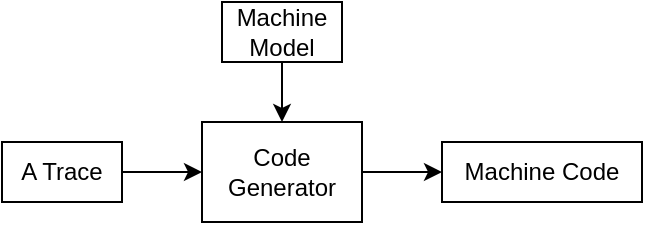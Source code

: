 <mxfile version="12.3.2" type="device" pages="1"><diagram id="i-Lh2Z-D2rvMguG2F3BG" name="Page-1"><mxGraphModel dx="653" dy="403" grid="1" gridSize="10" guides="1" tooltips="1" connect="1" arrows="1" fold="1" page="1" pageScale="1" pageWidth="827" pageHeight="1169" math="0" shadow="0"><root><mxCell id="0"/><mxCell id="1" parent="0"/><mxCell id="kLp2-AR5ygYVFNJgdnG9-4" style="edgeStyle=orthogonalEdgeStyle;rounded=0;orthogonalLoop=1;jettySize=auto;html=1;" edge="1" parent="1" source="kLp2-AR5ygYVFNJgdnG9-1" target="kLp2-AR5ygYVFNJgdnG9-2"><mxGeometry relative="1" as="geometry"/></mxCell><mxCell id="kLp2-AR5ygYVFNJgdnG9-1" value="A Trace" style="rounded=0;whiteSpace=wrap;html=1;" vertex="1" parent="1"><mxGeometry x="80" y="80" width="60" height="30" as="geometry"/></mxCell><mxCell id="kLp2-AR5ygYVFNJgdnG9-7" style="edgeStyle=orthogonalEdgeStyle;rounded=0;orthogonalLoop=1;jettySize=auto;html=1;" edge="1" parent="1" source="kLp2-AR5ygYVFNJgdnG9-2" target="kLp2-AR5ygYVFNJgdnG9-6"><mxGeometry relative="1" as="geometry"/></mxCell><mxCell id="kLp2-AR5ygYVFNJgdnG9-2" value="Code Generator" style="rounded=0;whiteSpace=wrap;html=1;" vertex="1" parent="1"><mxGeometry x="180" y="70" width="80" height="50" as="geometry"/></mxCell><mxCell id="kLp2-AR5ygYVFNJgdnG9-5" style="edgeStyle=orthogonalEdgeStyle;rounded=0;orthogonalLoop=1;jettySize=auto;html=1;" edge="1" parent="1" source="kLp2-AR5ygYVFNJgdnG9-3" target="kLp2-AR5ygYVFNJgdnG9-2"><mxGeometry relative="1" as="geometry"><Array as="points"><mxPoint x="220" y="50"/><mxPoint x="220" y="50"/></Array></mxGeometry></mxCell><mxCell id="kLp2-AR5ygYVFNJgdnG9-3" value="Machine Model" style="rounded=0;whiteSpace=wrap;html=1;" vertex="1" parent="1"><mxGeometry x="190" y="10" width="60" height="30" as="geometry"/></mxCell><mxCell id="kLp2-AR5ygYVFNJgdnG9-6" value="Machine Code" style="rounded=0;whiteSpace=wrap;html=1;" vertex="1" parent="1"><mxGeometry x="300" y="80" width="100" height="30" as="geometry"/></mxCell></root></mxGraphModel></diagram></mxfile>